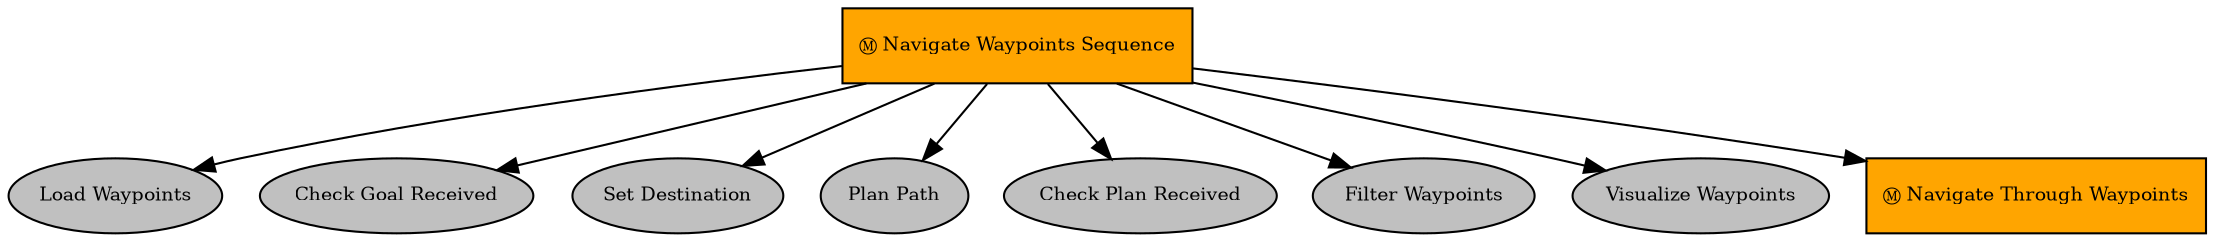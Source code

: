 digraph pastafarianism {
ordering=out;
graph [fontname="times-roman"];
node [fontname="times-roman"];
edge [fontname="times-roman"];
"Navigate Waypoints Sequence" [fillcolor=orange, fontcolor=black, fontsize=9, label="Ⓜ Navigate Waypoints Sequence", shape=box, style=filled];
"Load Waypoints" [fillcolor=gray, fontcolor=black, fontsize=9, label="Load Waypoints", shape=ellipse, style=filled];
"Navigate Waypoints Sequence" -> "Load Waypoints";
"Check Goal Received" [fillcolor=gray, fontcolor=black, fontsize=9, label="Check Goal Received", shape=ellipse, style=filled];
"Navigate Waypoints Sequence" -> "Check Goal Received";
"Set Destination" [fillcolor=gray, fontcolor=black, fontsize=9, label="Set Destination", shape=ellipse, style=filled];
"Navigate Waypoints Sequence" -> "Set Destination";
"Plan Path" [fillcolor=gray, fontcolor=black, fontsize=9, label="Plan Path", shape=ellipse, style=filled];
"Navigate Waypoints Sequence" -> "Plan Path";
"Check Plan Received" [fillcolor=gray, fontcolor=black, fontsize=9, label="Check Plan Received", shape=ellipse, style=filled];
"Navigate Waypoints Sequence" -> "Check Plan Received";
"Filter Waypoints" [fillcolor=gray, fontcolor=black, fontsize=9, label="Filter Waypoints", shape=ellipse, style=filled];
"Navigate Waypoints Sequence" -> "Filter Waypoints";
"Visualize Waypoints" [fillcolor=gray, fontcolor=black, fontsize=9, label="Visualize Waypoints", shape=ellipse, style=filled];
"Navigate Waypoints Sequence" -> "Visualize Waypoints";
"Navigate Through Waypoints" [fillcolor=orange, fontcolor=black, fontsize=9, label="Ⓜ Navigate Through Waypoints", shape=box, style=filled];
"Navigate Waypoints Sequence" -> "Navigate Through Waypoints";
}
